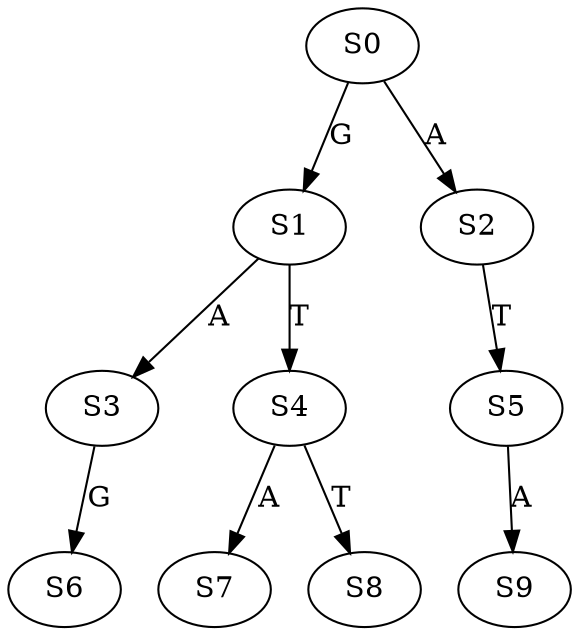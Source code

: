 strict digraph  {
	S0 -> S1 [ label = G ];
	S0 -> S2 [ label = A ];
	S1 -> S3 [ label = A ];
	S1 -> S4 [ label = T ];
	S2 -> S5 [ label = T ];
	S3 -> S6 [ label = G ];
	S4 -> S7 [ label = A ];
	S4 -> S8 [ label = T ];
	S5 -> S9 [ label = A ];
}
